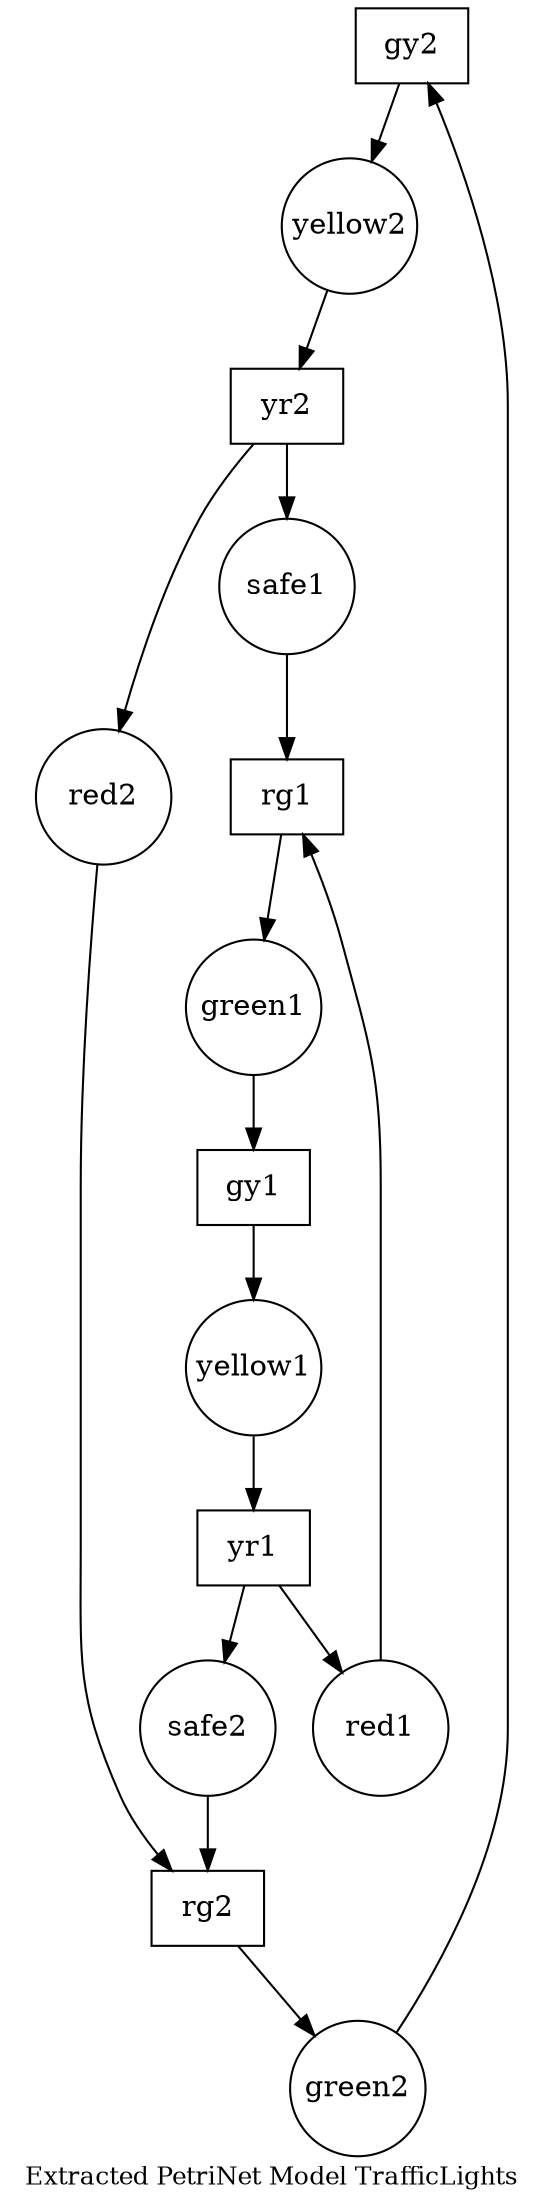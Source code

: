 digraph TrafficLights {
node [shape=box];  gy2; yr2; rg2; gy1; yr1; rg1;
node [shape=circle,fixedsize=true,width=0.9];  green2; yellow2; red2; safe2; safe1; green1; yellow1; red1;
gy2->yellow2;
rg2->green2;
yr2->safe1;
yr2->red2;
safe2->rg2;
green2->gy2;
yellow2->yr2;
red2->rg2;
gy1->yellow1;
rg1->green1;
yr1->safe2;
yr1->red1;
safe1->rg1;
green1->gy1;
yellow1->yr1;
red1->rg1;

overlap=false
label="Extracted PetriNet Model TrafficLights"
fontsize=12;
}